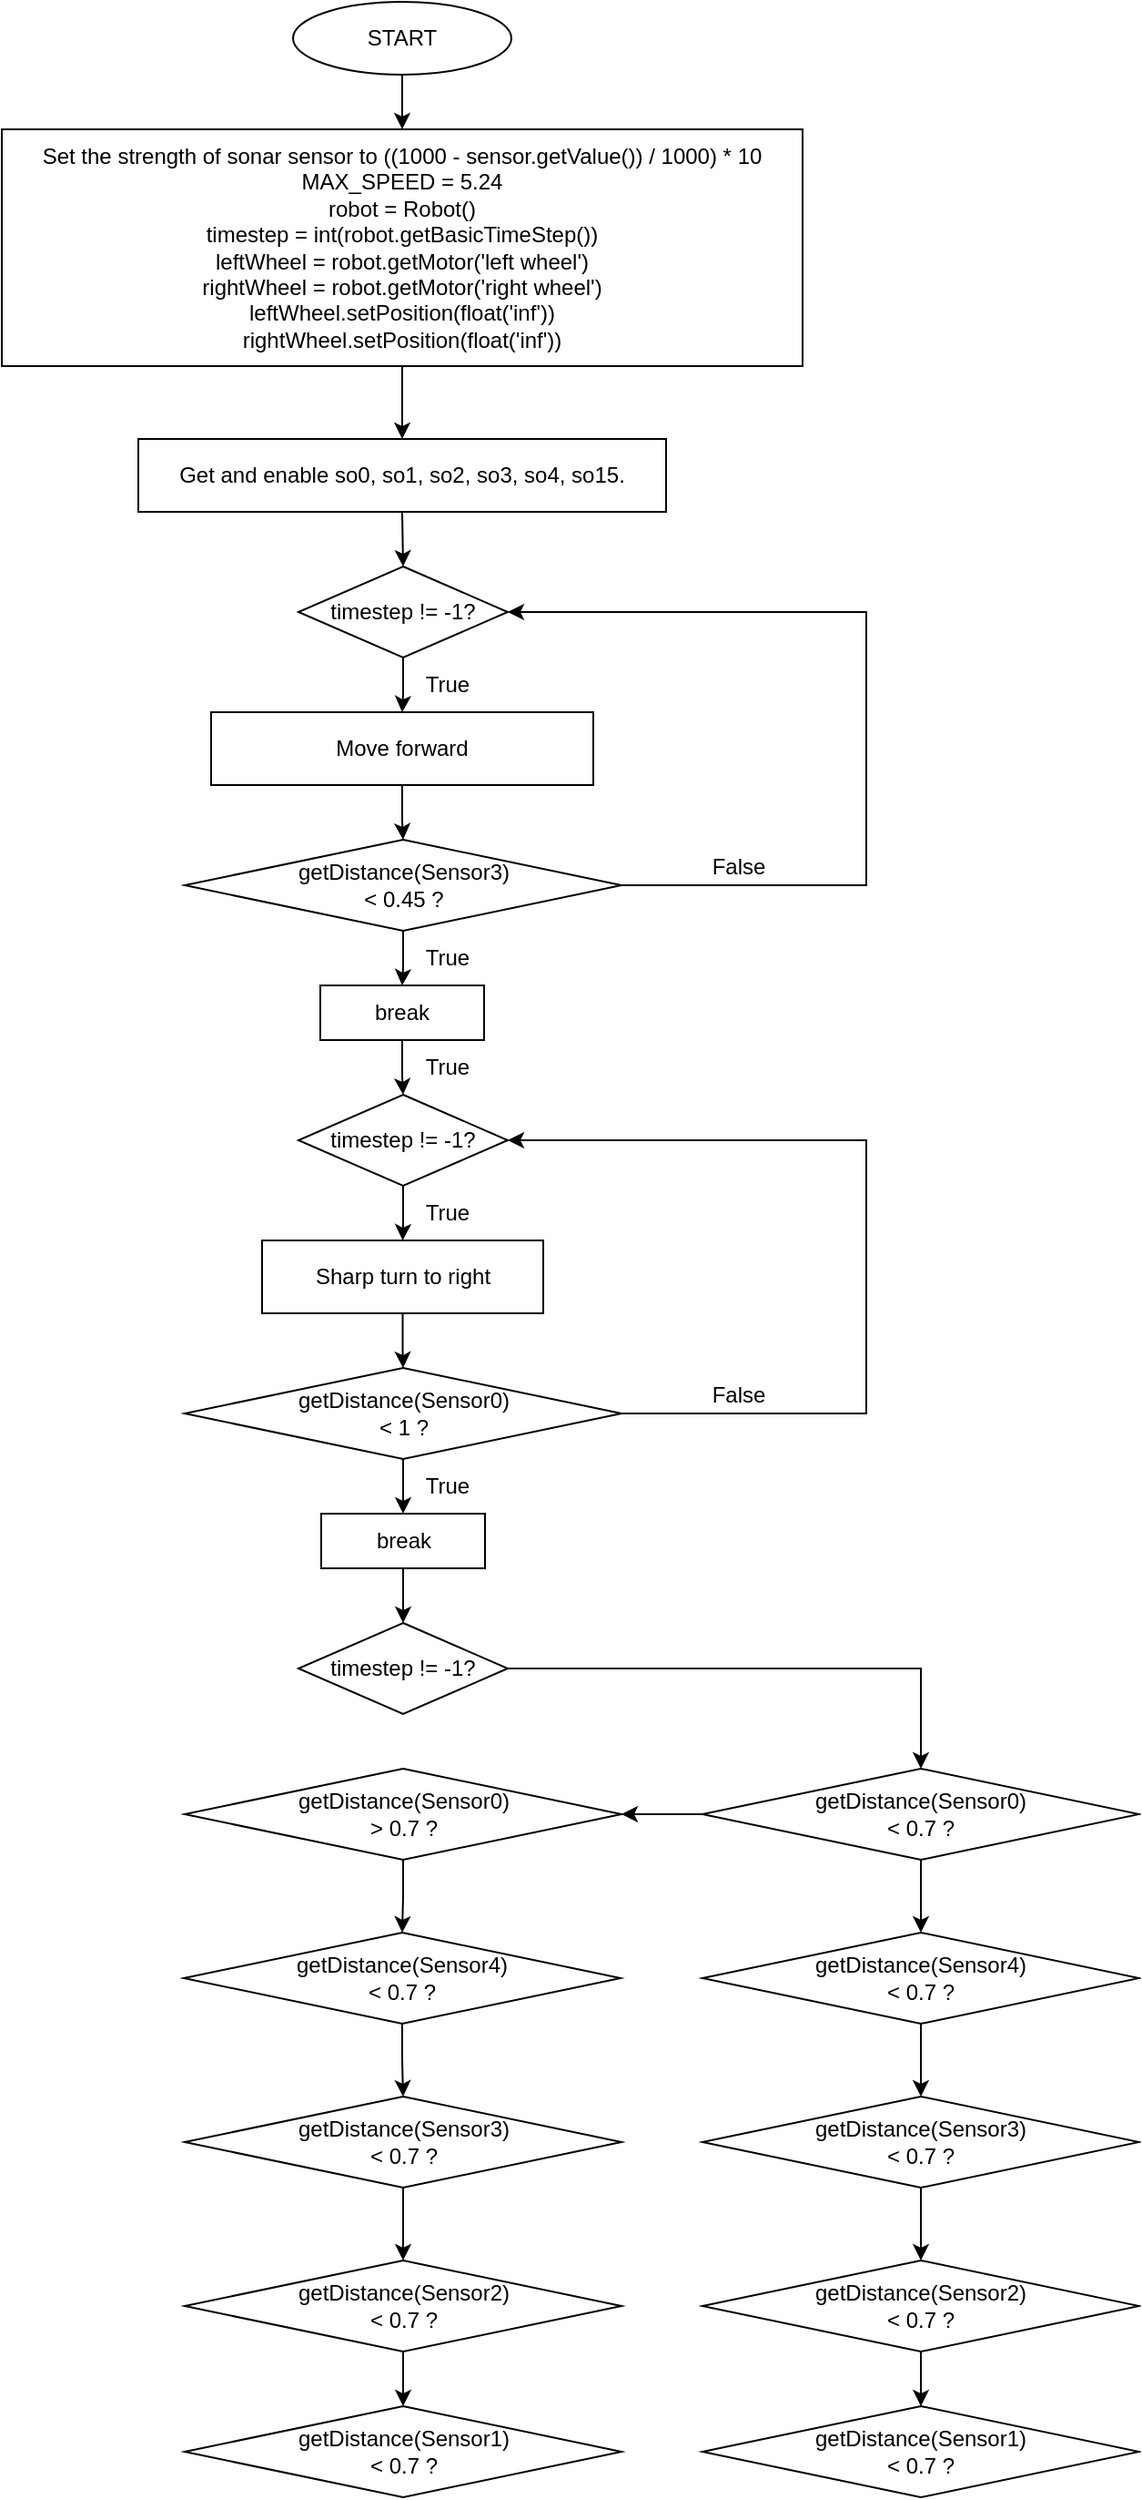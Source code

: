 <mxfile version="18.1.3" type="github">
  <diagram id="1Im-tq4lwDIv4LrL1ETE" name="Page-1">
    <mxGraphModel dx="997" dy="588" grid="1" gridSize="10" guides="1" tooltips="1" connect="1" arrows="1" fold="1" page="1" pageScale="1" pageWidth="850" pageHeight="1100" math="0" shadow="0">
      <root>
        <mxCell id="0" />
        <mxCell id="1" parent="0" />
        <mxCell id="xjhxkBStB1VS-5SdyMtU-1" value="START" style="ellipse;whiteSpace=wrap;html=1;" parent="1" vertex="1">
          <mxGeometry x="365" y="40" width="120" height="40" as="geometry" />
        </mxCell>
        <mxCell id="xjhxkBStB1VS-5SdyMtU-4" value="" style="edgeStyle=orthogonalEdgeStyle;rounded=0;orthogonalLoop=1;jettySize=auto;html=1;entryX=0.5;entryY=0;entryDx=0;entryDy=0;exitX=0.5;exitY=1;exitDx=0;exitDy=0;" parent="1" source="xjhxkBStB1VS-5SdyMtU-1" target="xjhxkBStB1VS-5SdyMtU-2" edge="1">
          <mxGeometry relative="1" as="geometry">
            <mxPoint x="470" y="90" as="sourcePoint" />
          </mxGeometry>
        </mxCell>
        <mxCell id="xjhxkBStB1VS-5SdyMtU-2" value="&lt;span data-lucid-content=&quot;{&amp;quot;t&amp;quot;:&amp;quot;Set the strength of sonar sensor to ((1000 - sensor.getValue()) / 1000) * 10, Set MAX_SPEED = 5.24, robot = Robot()&amp;quot;,&amp;quot;m&amp;quot;:[{&amp;quot;s&amp;quot;:0,&amp;quot;n&amp;quot;:&amp;quot;a&amp;quot;,&amp;quot;v&amp;quot;:&amp;quot;center&amp;quot;},{&amp;quot;s&amp;quot;:0,&amp;quot;n&amp;quot;:&amp;quot;f&amp;quot;,&amp;quot;v&amp;quot;:&amp;quot;Liberation Serif&amp;quot;,&amp;quot;e&amp;quot;:115},{&amp;quot;s&amp;quot;:0,&amp;quot;n&amp;quot;:&amp;quot;s&amp;quot;,&amp;quot;v&amp;quot;:22.222,&amp;quot;e&amp;quot;:115},{&amp;quot;s&amp;quot;:0,&amp;quot;n&amp;quot;:&amp;quot;c&amp;quot;,&amp;quot;v&amp;quot;:&amp;quot;3a414aff&amp;quot;,&amp;quot;e&amp;quot;:115}]}&quot; data-lucid-type=&quot;application/vnd.lucid.text&quot;&gt;&lt;font style=&quot;font-size: 12px;&quot;&gt;&lt;font style=&quot;font-size: 12px;&quot;&gt;Set the strength of sonar sensor to ((1000 - sensor.getValue()) / 1000) * 10 &lt;br&gt;MAX_SPEED = 5.24&lt;/font&gt;&lt;br&gt;&lt;font style=&quot;font-size: 12px;&quot;&gt;&lt;span style=&quot;&quot;&gt;robot = Robot()&lt;/span&gt;&lt;/font&gt;&lt;br&gt;&lt;font style=&quot;font-size: 12px;&quot;&gt;&lt;span style=&quot;&quot;&gt;timestep = int(robot.getBasicTimeStep())&lt;br&gt;&lt;/span&gt;&lt;/font&gt;&lt;div&gt;leftWheel = robot.getMotor(&#39;left wheel&#39;)&lt;/div&gt;&lt;div&gt;rightWheel = robot.getMotor(&#39;right wheel&#39;)&lt;/div&gt;&lt;div&gt;&lt;div&gt;leftWheel.setPosition(float(&#39;inf&#39;))&lt;/div&gt;&lt;div&gt;rightWheel.setPosition(float(&#39;inf&#39;))&lt;/div&gt;&lt;/div&gt;&lt;/font&gt;&lt;/span&gt;" style="rounded=0;whiteSpace=wrap;html=1;" parent="1" vertex="1">
          <mxGeometry x="205" y="110" width="440" height="130" as="geometry" />
        </mxCell>
        <mxCell id="xjhxkBStB1VS-5SdyMtU-7" value="Get and enable so0, so1, so2, so3, so4, so15." style="rounded=0;whiteSpace=wrap;html=1;" parent="1" vertex="1">
          <mxGeometry x="280" y="280" width="290" height="40" as="geometry" />
        </mxCell>
        <mxCell id="xjhxkBStB1VS-5SdyMtU-8" value="" style="endArrow=classic;html=1;rounded=0;fontSize=12;fontColor=#000000;entryX=0.5;entryY=0;entryDx=0;entryDy=0;exitX=0.5;exitY=1;exitDx=0;exitDy=0;" parent="1" source="xjhxkBStB1VS-5SdyMtU-2" target="xjhxkBStB1VS-5SdyMtU-7" edge="1">
          <mxGeometry width="50" height="50" relative="1" as="geometry">
            <mxPoint x="460" y="260" as="sourcePoint" />
            <mxPoint x="410" y="160" as="targetPoint" />
          </mxGeometry>
        </mxCell>
        <mxCell id="xjhxkBStB1VS-5SdyMtU-17" value="" style="edgeStyle=orthogonalEdgeStyle;rounded=0;orthogonalLoop=1;jettySize=auto;html=1;fontSize=12;fontColor=#000000;" parent="1" source="xjhxkBStB1VS-5SdyMtU-9" target="xjhxkBStB1VS-5SdyMtU-16" edge="1">
          <mxGeometry relative="1" as="geometry" />
        </mxCell>
        <mxCell id="xjhxkBStB1VS-5SdyMtU-9" value="Move forward" style="rounded=0;whiteSpace=wrap;html=1;" parent="1" vertex="1">
          <mxGeometry x="320" y="430" width="210" height="40" as="geometry" />
        </mxCell>
        <mxCell id="xjhxkBStB1VS-5SdyMtU-12" value="" style="edgeStyle=orthogonalEdgeStyle;rounded=0;orthogonalLoop=1;jettySize=auto;html=1;fontSize=12;fontColor=#000000;" parent="1" source="xjhxkBStB1VS-5SdyMtU-10" target="xjhxkBStB1VS-5SdyMtU-9" edge="1">
          <mxGeometry relative="1" as="geometry" />
        </mxCell>
        <mxCell id="xjhxkBStB1VS-5SdyMtU-10" value="timestep != -1?" style="rhombus;whiteSpace=wrap;html=1;fontSize=12;fontColor=#000000;" parent="1" vertex="1">
          <mxGeometry x="368" y="350" width="115" height="50" as="geometry" />
        </mxCell>
        <mxCell id="xjhxkBStB1VS-5SdyMtU-11" value="" style="endArrow=classic;html=1;rounded=0;fontSize=12;fontColor=#000000;exitX=0.5;exitY=1;exitDx=0;exitDy=0;entryX=0.5;entryY=0;entryDx=0;entryDy=0;" parent="1" source="xjhxkBStB1VS-5SdyMtU-7" target="xjhxkBStB1VS-5SdyMtU-10" edge="1">
          <mxGeometry width="50" height="50" relative="1" as="geometry">
            <mxPoint x="390" y="470" as="sourcePoint" />
            <mxPoint x="440" y="420" as="targetPoint" />
          </mxGeometry>
        </mxCell>
        <mxCell id="xjhxkBStB1VS-5SdyMtU-15" value="" style="endArrow=classic;html=1;rounded=0;fontSize=12;fontColor=#000000;exitX=1;exitY=0.5;exitDx=0;exitDy=0;entryX=1;entryY=0.5;entryDx=0;entryDy=0;" parent="1" source="xjhxkBStB1VS-5SdyMtU-16" target="xjhxkBStB1VS-5SdyMtU-10" edge="1">
          <mxGeometry width="50" height="50" relative="1" as="geometry">
            <mxPoint x="50" y="570" as="sourcePoint" />
            <mxPoint x="120" y="510" as="targetPoint" />
            <Array as="points">
              <mxPoint x="680" y="525" />
              <mxPoint x="680" y="375" />
            </Array>
          </mxGeometry>
        </mxCell>
        <mxCell id="xjhxkBStB1VS-5SdyMtU-24" value="" style="edgeStyle=orthogonalEdgeStyle;rounded=0;orthogonalLoop=1;jettySize=auto;html=1;fontSize=12;fontColor=#000000;" parent="1" source="xjhxkBStB1VS-5SdyMtU-16" target="xjhxkBStB1VS-5SdyMtU-23" edge="1">
          <mxGeometry relative="1" as="geometry" />
        </mxCell>
        <mxCell id="xjhxkBStB1VS-5SdyMtU-16" value="getDistance(Sensor3) &lt;br&gt;&amp;lt; 0.45 ?" style="rhombus;whiteSpace=wrap;html=1;fontSize=12;fontColor=#000000;" parent="1" vertex="1">
          <mxGeometry x="305.5" y="500" width="240" height="50" as="geometry" />
        </mxCell>
        <mxCell id="xjhxkBStB1VS-5SdyMtU-28" value="" style="edgeStyle=orthogonalEdgeStyle;rounded=0;orthogonalLoop=1;jettySize=auto;html=1;fontSize=12;fontColor=#000000;" parent="1" source="xjhxkBStB1VS-5SdyMtU-18" target="xjhxkBStB1VS-5SdyMtU-20" edge="1">
          <mxGeometry relative="1" as="geometry" />
        </mxCell>
        <mxCell id="xjhxkBStB1VS-5SdyMtU-18" value="timestep != -1?" style="rhombus;whiteSpace=wrap;html=1;fontSize=12;fontColor=#000000;" parent="1" vertex="1">
          <mxGeometry x="368" y="640" width="115" height="50" as="geometry" />
        </mxCell>
        <mxCell id="xjhxkBStB1VS-5SdyMtU-31" value="" style="edgeStyle=orthogonalEdgeStyle;rounded=0;orthogonalLoop=1;jettySize=auto;html=1;fontSize=12;fontColor=#000000;" parent="1" source="xjhxkBStB1VS-5SdyMtU-20" target="xjhxkBStB1VS-5SdyMtU-30" edge="1">
          <mxGeometry relative="1" as="geometry" />
        </mxCell>
        <mxCell id="xjhxkBStB1VS-5SdyMtU-20" value="Sharp turn to right" style="rounded=0;whiteSpace=wrap;html=1;fontSize=12;fontColor=#000000;" parent="1" vertex="1">
          <mxGeometry x="348" y="720" width="154.5" height="40" as="geometry" />
        </mxCell>
        <mxCell id="xjhxkBStB1VS-5SdyMtU-21" value="True" style="text;html=1;strokeColor=none;fillColor=none;align=center;verticalAlign=middle;whiteSpace=wrap;rounded=0;fontSize=12;fontColor=#000000;" parent="1" vertex="1">
          <mxGeometry x="420" y="550" width="60" height="30" as="geometry" />
        </mxCell>
        <mxCell id="xjhxkBStB1VS-5SdyMtU-22" value="True" style="text;html=1;strokeColor=none;fillColor=none;align=center;verticalAlign=middle;whiteSpace=wrap;rounded=0;fontSize=12;fontColor=#000000;" parent="1" vertex="1">
          <mxGeometry x="420" y="400" width="60" height="30" as="geometry" />
        </mxCell>
        <mxCell id="xjhxkBStB1VS-5SdyMtU-25" value="" style="edgeStyle=orthogonalEdgeStyle;rounded=0;orthogonalLoop=1;jettySize=auto;html=1;fontSize=12;fontColor=#000000;" parent="1" source="xjhxkBStB1VS-5SdyMtU-23" target="xjhxkBStB1VS-5SdyMtU-18" edge="1">
          <mxGeometry relative="1" as="geometry" />
        </mxCell>
        <mxCell id="xjhxkBStB1VS-5SdyMtU-23" value="break" style="rounded=0;whiteSpace=wrap;html=1;fontSize=12;fontColor=#000000;" parent="1" vertex="1">
          <mxGeometry x="380" y="580" width="90" height="30" as="geometry" />
        </mxCell>
        <mxCell id="xjhxkBStB1VS-5SdyMtU-26" value="True" style="text;html=1;strokeColor=none;fillColor=none;align=center;verticalAlign=middle;whiteSpace=wrap;rounded=0;fontSize=12;fontColor=#000000;" parent="1" vertex="1">
          <mxGeometry x="420" y="610" width="60" height="30" as="geometry" />
        </mxCell>
        <mxCell id="xjhxkBStB1VS-5SdyMtU-27" value="False" style="text;html=1;strokeColor=none;fillColor=none;align=center;verticalAlign=middle;whiteSpace=wrap;rounded=0;fontSize=12;fontColor=#000000;" parent="1" vertex="1">
          <mxGeometry x="580" y="500" width="60" height="30" as="geometry" />
        </mxCell>
        <mxCell id="xjhxkBStB1VS-5SdyMtU-29" value="True" style="text;html=1;strokeColor=none;fillColor=none;align=center;verticalAlign=middle;whiteSpace=wrap;rounded=0;fontSize=12;fontColor=#000000;" parent="1" vertex="1">
          <mxGeometry x="420" y="690" width="60" height="30" as="geometry" />
        </mxCell>
        <mxCell id="xjhxkBStB1VS-5SdyMtU-33" value="" style="edgeStyle=orthogonalEdgeStyle;rounded=0;orthogonalLoop=1;jettySize=auto;html=1;fontSize=12;fontColor=#000000;" parent="1" source="xjhxkBStB1VS-5SdyMtU-30" target="xjhxkBStB1VS-5SdyMtU-32" edge="1">
          <mxGeometry relative="1" as="geometry" />
        </mxCell>
        <mxCell id="xjhxkBStB1VS-5SdyMtU-30" value="getDistance(Sensor0) &lt;br&gt;&amp;lt; 1 ?" style="rhombus;whiteSpace=wrap;html=1;fontSize=12;fontColor=#000000;" parent="1" vertex="1">
          <mxGeometry x="305.5" y="790" width="240" height="50" as="geometry" />
        </mxCell>
        <mxCell id="oBPItjFKtVFV0bXXbR20-2" value="" style="edgeStyle=orthogonalEdgeStyle;rounded=0;orthogonalLoop=1;jettySize=auto;html=1;fontSize=12;fontColor=#000000;" edge="1" parent="1" source="xjhxkBStB1VS-5SdyMtU-32" target="oBPItjFKtVFV0bXXbR20-1">
          <mxGeometry relative="1" as="geometry" />
        </mxCell>
        <mxCell id="xjhxkBStB1VS-5SdyMtU-32" value="break" style="rounded=0;whiteSpace=wrap;html=1;fontSize=12;fontColor=#000000;" parent="1" vertex="1">
          <mxGeometry x="380.5" y="870" width="90" height="30" as="geometry" />
        </mxCell>
        <mxCell id="xjhxkBStB1VS-5SdyMtU-34" value="" style="endArrow=classic;html=1;rounded=0;fontSize=12;fontColor=#000000;exitX=1;exitY=0.5;exitDx=0;exitDy=0;entryX=1;entryY=0.5;entryDx=0;entryDy=0;" parent="1" source="xjhxkBStB1VS-5SdyMtU-30" target="xjhxkBStB1VS-5SdyMtU-18" edge="1">
          <mxGeometry width="50" height="50" relative="1" as="geometry">
            <mxPoint x="550" y="810" as="sourcePoint" />
            <mxPoint x="490" y="680" as="targetPoint" />
            <Array as="points">
              <mxPoint x="680" y="815" />
              <mxPoint x="680" y="665" />
            </Array>
          </mxGeometry>
        </mxCell>
        <mxCell id="xjhxkBStB1VS-5SdyMtU-35" value="False" style="text;html=1;strokeColor=none;fillColor=none;align=center;verticalAlign=middle;whiteSpace=wrap;rounded=0;fontSize=12;fontColor=#000000;" parent="1" vertex="1">
          <mxGeometry x="580" y="790" width="60" height="30" as="geometry" />
        </mxCell>
        <mxCell id="xjhxkBStB1VS-5SdyMtU-36" value="True" style="text;html=1;strokeColor=none;fillColor=none;align=center;verticalAlign=middle;whiteSpace=wrap;rounded=0;fontSize=12;fontColor=#000000;" parent="1" vertex="1">
          <mxGeometry x="420" y="840" width="60" height="30" as="geometry" />
        </mxCell>
        <mxCell id="oBPItjFKtVFV0bXXbR20-1" value="timestep != -1?" style="rhombus;whiteSpace=wrap;html=1;fontSize=12;fontColor=#000000;" vertex="1" parent="1">
          <mxGeometry x="368" y="930" width="115" height="50" as="geometry" />
        </mxCell>
        <mxCell id="oBPItjFKtVFV0bXXbR20-6" value="" style="edgeStyle=orthogonalEdgeStyle;rounded=0;orthogonalLoop=1;jettySize=auto;html=1;fontSize=12;fontColor=#000000;" edge="1" parent="1" source="oBPItjFKtVFV0bXXbR20-4" target="oBPItjFKtVFV0bXXbR20-5">
          <mxGeometry relative="1" as="geometry" />
        </mxCell>
        <mxCell id="oBPItjFKtVFV0bXXbR20-16" value="" style="edgeStyle=orthogonalEdgeStyle;rounded=0;orthogonalLoop=1;jettySize=auto;html=1;fontSize=12;fontColor=#000000;" edge="1" parent="1" source="oBPItjFKtVFV0bXXbR20-4" target="oBPItjFKtVFV0bXXbR20-15">
          <mxGeometry relative="1" as="geometry" />
        </mxCell>
        <mxCell id="oBPItjFKtVFV0bXXbR20-4" value="getDistance(Sensor0) &lt;br&gt;&amp;lt; 0.7 ?" style="rhombus;whiteSpace=wrap;html=1;fontSize=12;fontColor=#000000;" vertex="1" parent="1">
          <mxGeometry x="590" y="1010" width="240" height="50" as="geometry" />
        </mxCell>
        <mxCell id="oBPItjFKtVFV0bXXbR20-11" value="" style="edgeStyle=orthogonalEdgeStyle;rounded=0;orthogonalLoop=1;jettySize=auto;html=1;fontSize=12;fontColor=#000000;" edge="1" parent="1" source="oBPItjFKtVFV0bXXbR20-5" target="oBPItjFKtVFV0bXXbR20-7">
          <mxGeometry relative="1" as="geometry" />
        </mxCell>
        <mxCell id="oBPItjFKtVFV0bXXbR20-5" value="getDistance(Sensor4) &lt;br&gt;&amp;lt; 0.7 ?" style="rhombus;whiteSpace=wrap;html=1;fontSize=12;fontColor=#000000;" vertex="1" parent="1">
          <mxGeometry x="590" y="1100" width="240" height="50" as="geometry" />
        </mxCell>
        <mxCell id="oBPItjFKtVFV0bXXbR20-12" value="" style="edgeStyle=orthogonalEdgeStyle;rounded=0;orthogonalLoop=1;jettySize=auto;html=1;fontSize=12;fontColor=#000000;" edge="1" parent="1" source="oBPItjFKtVFV0bXXbR20-7" target="oBPItjFKtVFV0bXXbR20-8">
          <mxGeometry relative="1" as="geometry" />
        </mxCell>
        <mxCell id="oBPItjFKtVFV0bXXbR20-7" value="getDistance(Sensor3) &lt;br&gt;&amp;lt; 0.7 ?&lt;span style=&quot;color: rgba(0, 0, 0, 0); font-family: monospace; font-size: 0px; text-align: start;&quot;&gt;%3CmxGraphModel%3E%3Croot%3E%3CmxCell%20id%3D%220%22%2F%3E%3CmxCell%20id%3D%221%22%20parent%3D%220%22%2F%3E%3CmxCell%20id%3D%222%22%20value%3D%22getDistance(Sensor4)%20%26lt%3Bbr%26gt%3B%26amp%3Blt%3B%200.7%20%3F%22%20style%3D%22rhombus%3BwhiteSpace%3Dwrap%3Bhtml%3D1%3BfontSize%3D12%3BfontColor%3D%23000000%3B%22%20vertex%3D%221%22%20parent%3D%221%22%3E%3CmxGeometry%20x%3D%22305.5%22%20y%3D%221080%22%20width%3D%22240%22%20height%3D%2250%22%20as%3D%22geometry%22%2F%3E%3C%2FmxCell%3E%3C%2Froot%3E%3C%2FmxGraphModel%3E&lt;/span&gt;" style="rhombus;whiteSpace=wrap;html=1;fontSize=12;fontColor=#000000;" vertex="1" parent="1">
          <mxGeometry x="590" y="1190" width="240" height="50" as="geometry" />
        </mxCell>
        <mxCell id="oBPItjFKtVFV0bXXbR20-14" value="" style="edgeStyle=orthogonalEdgeStyle;rounded=0;orthogonalLoop=1;jettySize=auto;html=1;fontSize=12;fontColor=#000000;" edge="1" parent="1" source="oBPItjFKtVFV0bXXbR20-8" target="oBPItjFKtVFV0bXXbR20-13">
          <mxGeometry relative="1" as="geometry" />
        </mxCell>
        <mxCell id="oBPItjFKtVFV0bXXbR20-8" value="getDistance(Sensor2) &lt;br&gt;&amp;lt; 0.7 ?&lt;span style=&quot;color: rgba(0, 0, 0, 0); font-family: monospace; font-size: 0px; text-align: start;&quot;&gt;%3CmxGraphModel%3E%3Croot%3E%3CmxCell%20id%3D%220%22%2F%3E%3CmxCell%20id%3D%221%22%20parent%3D%220%22%2F%3E%3CmxCell%20id%3D%222%22%20value%3D%22getDistance(Sensor4)%20%26lt%3Bbr%26gt%3B%26amp%3Blt%3B%200.7%20%3F%22%20style%3D%22rhombus%3BwhiteSpace%3Dwrap%3Bhtml%3D1%3BfontSize%3D12%3BfontColor%3D%23000000%3B%22%20vertex%3D%221%22%20parent%3D%221%22%3E%3CmxGeometry%20x%3D%22305.5%22%20y%3D%221080%22%20width%3D%22240%22%20height%3D%2250%22%20as%3D%22geometry%22%2F%3E%3C%2FmxCell%3E%3C%2Froot%3E%3C%2FmxGraphModel%3E&lt;/span&gt;" style="rhombus;whiteSpace=wrap;html=1;fontSize=12;fontColor=#000000;" vertex="1" parent="1">
          <mxGeometry x="590" y="1280" width="240" height="50" as="geometry" />
        </mxCell>
        <mxCell id="oBPItjFKtVFV0bXXbR20-13" value="getDistance(Sensor1) &lt;br&gt;&amp;lt; 0.7 ?&lt;span style=&quot;color: rgba(0, 0, 0, 0); font-family: monospace; font-size: 0px; text-align: start;&quot;&gt;%3CmxGraphModel%3E%3Croot%3E%3CmxCell%20id%3D%220%22%2F%3E%3CmxCell%20id%3D%221%22%20parent%3D%220%22%2F%3E%3CmxCell%20id%3D%222%22%20value%3D%22getDistance(Sensor4)%20%26lt%3Bbr%26gt%3B%26amp%3Blt%3B%200.7%20%3F%22%20style%3D%22rhombus%3BwhiteSpace%3Dwrap%3Bhtml%3D1%3BfontSize%3D12%3BfontColor%3D%23000000%3B%22%20vertex%3D%221%22%20parent%3D%221%22%3E%3CmxGeometry%20x%3D%22305.5%22%20y%3D%221080%22%20width%3D%22240%22%20height%3D%2250%22%20as%3D%22geometry%22%2F%3E%3C%2FmxCell%3E%3C%2Froot%3E%3C%2FmxGraphModel%3E&lt;/span&gt;" style="rhombus;whiteSpace=wrap;html=1;fontSize=12;fontColor=#000000;" vertex="1" parent="1">
          <mxGeometry x="590" y="1360" width="240" height="50" as="geometry" />
        </mxCell>
        <mxCell id="oBPItjFKtVFV0bXXbR20-20" value="" style="edgeStyle=orthogonalEdgeStyle;rounded=0;orthogonalLoop=1;jettySize=auto;html=1;fontSize=12;fontColor=#000000;" edge="1" parent="1" source="oBPItjFKtVFV0bXXbR20-15" target="oBPItjFKtVFV0bXXbR20-19">
          <mxGeometry relative="1" as="geometry" />
        </mxCell>
        <mxCell id="oBPItjFKtVFV0bXXbR20-15" value="getDistance(Sensor0) &lt;br&gt;&amp;gt; 0.7 ?" style="rhombus;whiteSpace=wrap;html=1;fontSize=12;fontColor=#000000;" vertex="1" parent="1">
          <mxGeometry x="305.5" y="1010" width="240" height="50" as="geometry" />
        </mxCell>
        <mxCell id="oBPItjFKtVFV0bXXbR20-18" value="" style="endArrow=classic;html=1;rounded=0;fontSize=12;fontColor=#000000;exitX=1;exitY=0.5;exitDx=0;exitDy=0;entryX=0.5;entryY=0;entryDx=0;entryDy=0;" edge="1" parent="1" source="oBPItjFKtVFV0bXXbR20-1" target="oBPItjFKtVFV0bXXbR20-4">
          <mxGeometry width="50" height="50" relative="1" as="geometry">
            <mxPoint x="630" y="1040" as="sourcePoint" />
            <mxPoint x="680" y="990" as="targetPoint" />
            <Array as="points">
              <mxPoint x="710" y="955" />
            </Array>
          </mxGeometry>
        </mxCell>
        <mxCell id="oBPItjFKtVFV0bXXbR20-22" value="" style="edgeStyle=orthogonalEdgeStyle;rounded=0;orthogonalLoop=1;jettySize=auto;html=1;fontSize=12;fontColor=#000000;" edge="1" parent="1" source="oBPItjFKtVFV0bXXbR20-19" target="oBPItjFKtVFV0bXXbR20-21">
          <mxGeometry relative="1" as="geometry" />
        </mxCell>
        <mxCell id="oBPItjFKtVFV0bXXbR20-19" value="getDistance(Sensor4) &lt;br&gt;&amp;lt; 0.7 ?" style="rhombus;whiteSpace=wrap;html=1;fontSize=12;fontColor=#000000;" vertex="1" parent="1">
          <mxGeometry x="305" y="1100" width="240" height="50" as="geometry" />
        </mxCell>
        <mxCell id="oBPItjFKtVFV0bXXbR20-24" value="" style="edgeStyle=orthogonalEdgeStyle;rounded=0;orthogonalLoop=1;jettySize=auto;html=1;fontSize=12;fontColor=#000000;" edge="1" parent="1" source="oBPItjFKtVFV0bXXbR20-21" target="oBPItjFKtVFV0bXXbR20-23">
          <mxGeometry relative="1" as="geometry" />
        </mxCell>
        <mxCell id="oBPItjFKtVFV0bXXbR20-21" value="getDistance(Sensor3) &lt;br&gt;&amp;lt; 0.7 ?&lt;span style=&quot;color: rgba(0, 0, 0, 0); font-family: monospace; font-size: 0px; text-align: start;&quot;&gt;%3CmxGraphModel%3E%3Croot%3E%3CmxCell%20id%3D%220%22%2F%3E%3CmxCell%20id%3D%221%22%20parent%3D%220%22%2F%3E%3CmxCell%20id%3D%222%22%20value%3D%22getDistance(Sensor4)%20%26lt%3Bbr%26gt%3B%26amp%3Blt%3B%200.7%20%3F%22%20style%3D%22rhombus%3BwhiteSpace%3Dwrap%3Bhtml%3D1%3BfontSize%3D12%3BfontColor%3D%23000000%3B%22%20vertex%3D%221%22%20parent%3D%221%22%3E%3CmxGeometry%20x%3D%22305.5%22%20y%3D%221080%22%20width%3D%22240%22%20height%3D%2250%22%20as%3D%22geometry%22%2F%3E%3C%2FmxCell%3E%3C%2Froot%3E%3C%2FmxGraphModel%3E&lt;/span&gt;" style="rhombus;whiteSpace=wrap;html=1;fontSize=12;fontColor=#000000;" vertex="1" parent="1">
          <mxGeometry x="305.5" y="1190" width="240" height="50" as="geometry" />
        </mxCell>
        <mxCell id="oBPItjFKtVFV0bXXbR20-26" value="" style="edgeStyle=orthogonalEdgeStyle;rounded=0;orthogonalLoop=1;jettySize=auto;html=1;fontSize=12;fontColor=#000000;" edge="1" parent="1" source="oBPItjFKtVFV0bXXbR20-23" target="oBPItjFKtVFV0bXXbR20-25">
          <mxGeometry relative="1" as="geometry" />
        </mxCell>
        <mxCell id="oBPItjFKtVFV0bXXbR20-23" value="getDistance(Sensor2) &lt;br&gt;&amp;lt; 0.7 ?&lt;span style=&quot;color: rgba(0, 0, 0, 0); font-family: monospace; font-size: 0px; text-align: start;&quot;&gt;%3CmxGraphModel%3E%3Croot%3E%3CmxCell%20id%3D%220%22%2F%3E%3CmxCell%20id%3D%221%22%20parent%3D%220%22%2F%3E%3CmxCell%20id%3D%222%22%20value%3D%22getDistance(Sensor4)%20%26lt%3Bbr%26gt%3B%26amp%3Blt%3B%200.7%20%3F%22%20style%3D%22rhombus%3BwhiteSpace%3Dwrap%3Bhtml%3D1%3BfontSize%3D12%3BfontColor%3D%23000000%3B%22%20vertex%3D%221%22%20parent%3D%221%22%3E%3CmxGeometry%20x%3D%22305.5%22%20y%3D%221080%22%20width%3D%22240%22%20height%3D%2250%22%20as%3D%22geometry%22%2F%3E%3C%2FmxCell%3E%3C%2Froot%3E%3C%2FmxGraphModel%3E&lt;/span&gt;" style="rhombus;whiteSpace=wrap;html=1;fontSize=12;fontColor=#000000;" vertex="1" parent="1">
          <mxGeometry x="305.5" y="1280" width="240" height="50" as="geometry" />
        </mxCell>
        <mxCell id="oBPItjFKtVFV0bXXbR20-25" value="getDistance(Sensor1) &lt;br&gt;&amp;lt; 0.7 ?&lt;span style=&quot;color: rgba(0, 0, 0, 0); font-family: monospace; font-size: 0px; text-align: start;&quot;&gt;%3CmxGraphModel%3E%3Croot%3E%3CmxCell%20id%3D%220%22%2F%3E%3CmxCell%20id%3D%221%22%20parent%3D%220%22%2F%3E%3CmxCell%20id%3D%222%22%20value%3D%22getDistance(Sensor4)%20%26lt%3Bbr%26gt%3B%26amp%3Blt%3B%200.7%20%3F%22%20style%3D%22rhombus%3BwhiteSpace%3Dwrap%3Bhtml%3D1%3BfontSize%3D12%3BfontColor%3D%23000000%3B%22%20vertex%3D%221%22%20parent%3D%221%22%3E%3CmxGeometry%20x%3D%22305.5%22%20y%3D%221080%22%20width%3D%22240%22%20height%3D%2250%22%20as%3D%22geometry%22%2F%3E%3C%2FmxCell%3E%3C%2Froot%3E%3C%2FmxGraphModel%3E&lt;/span&gt;" style="rhombus;whiteSpace=wrap;html=1;fontSize=12;fontColor=#000000;" vertex="1" parent="1">
          <mxGeometry x="305.5" y="1360" width="240" height="50" as="geometry" />
        </mxCell>
      </root>
    </mxGraphModel>
  </diagram>
</mxfile>
